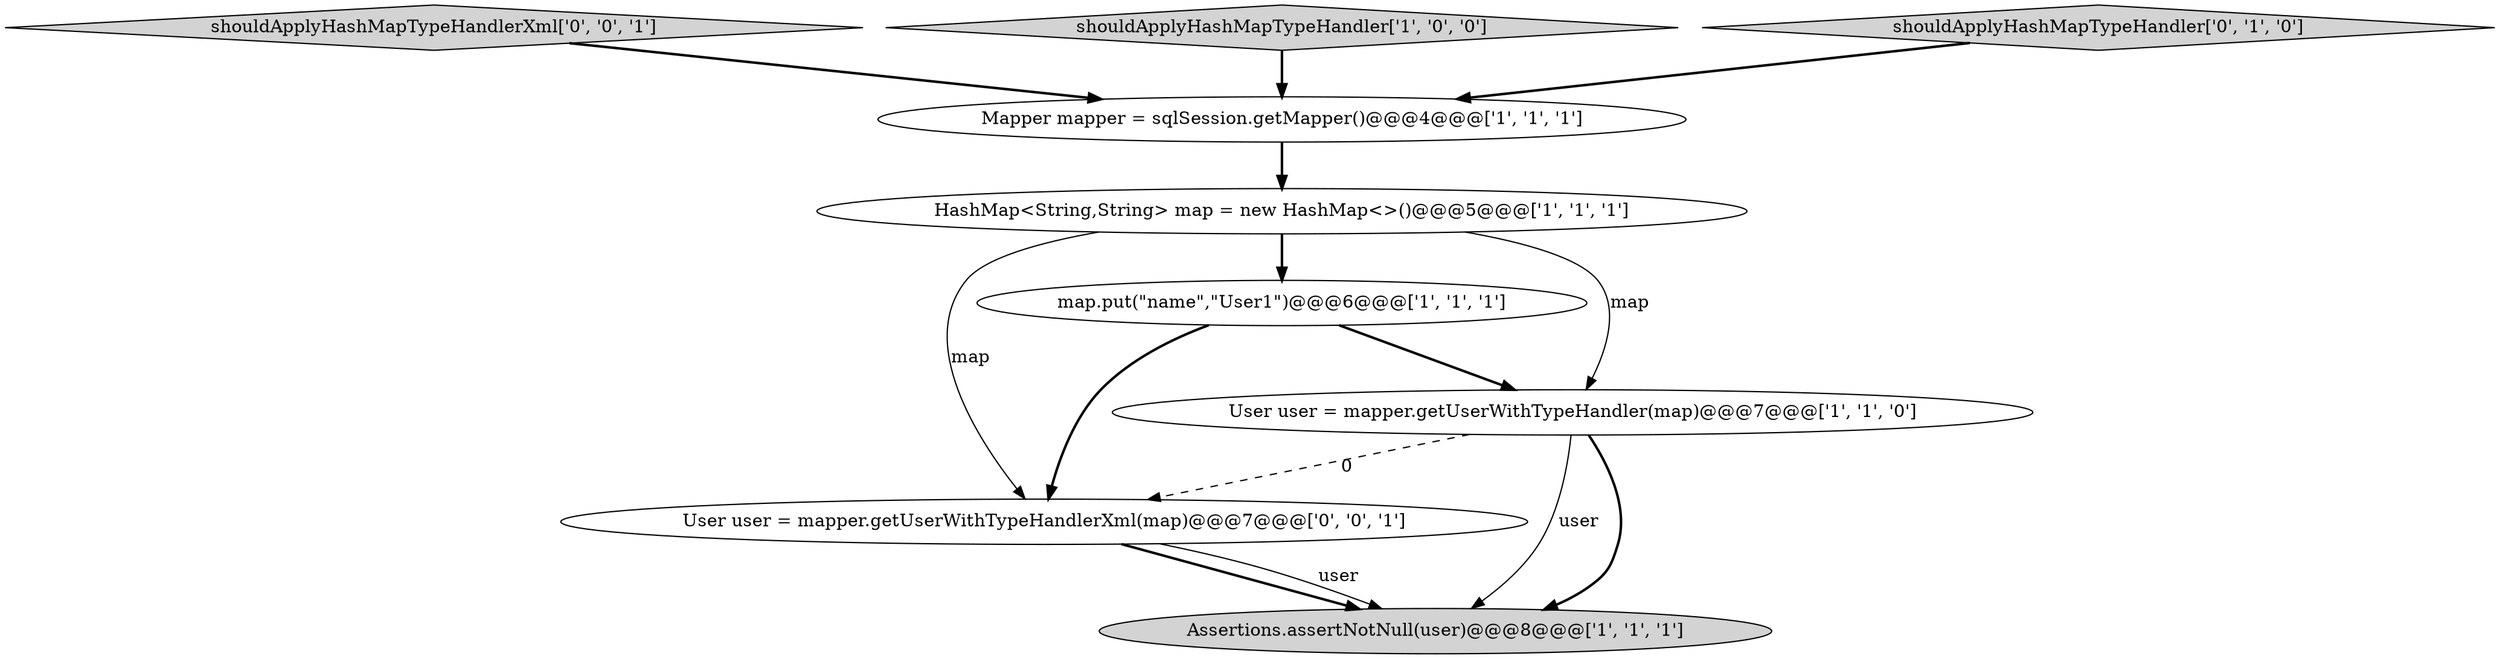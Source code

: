 digraph {
7 [style = filled, label = "shouldApplyHashMapTypeHandlerXml['0', '0', '1']", fillcolor = lightgray, shape = diamond image = "AAA0AAABBB3BBB"];
3 [style = filled, label = "shouldApplyHashMapTypeHandler['1', '0', '0']", fillcolor = lightgray, shape = diamond image = "AAA0AAABBB1BBB"];
5 [style = filled, label = "map.put(\"name\",\"User1\")@@@6@@@['1', '1', '1']", fillcolor = white, shape = ellipse image = "AAA0AAABBB1BBB"];
8 [style = filled, label = "User user = mapper.getUserWithTypeHandlerXml(map)@@@7@@@['0', '0', '1']", fillcolor = white, shape = ellipse image = "AAA0AAABBB3BBB"];
2 [style = filled, label = "HashMap<String,String> map = new HashMap<>()@@@5@@@['1', '1', '1']", fillcolor = white, shape = ellipse image = "AAA0AAABBB1BBB"];
1 [style = filled, label = "Assertions.assertNotNull(user)@@@8@@@['1', '1', '1']", fillcolor = lightgray, shape = ellipse image = "AAA0AAABBB1BBB"];
4 [style = filled, label = "Mapper mapper = sqlSession.getMapper()@@@4@@@['1', '1', '1']", fillcolor = white, shape = ellipse image = "AAA0AAABBB1BBB"];
6 [style = filled, label = "shouldApplyHashMapTypeHandler['0', '1', '0']", fillcolor = lightgray, shape = diamond image = "AAA0AAABBB2BBB"];
0 [style = filled, label = "User user = mapper.getUserWithTypeHandler(map)@@@7@@@['1', '1', '0']", fillcolor = white, shape = ellipse image = "AAA0AAABBB1BBB"];
8->1 [style = bold, label=""];
0->8 [style = dashed, label="0"];
6->4 [style = bold, label=""];
5->8 [style = bold, label=""];
8->1 [style = solid, label="user"];
4->2 [style = bold, label=""];
7->4 [style = bold, label=""];
5->0 [style = bold, label=""];
2->8 [style = solid, label="map"];
3->4 [style = bold, label=""];
0->1 [style = bold, label=""];
0->1 [style = solid, label="user"];
2->5 [style = bold, label=""];
2->0 [style = solid, label="map"];
}
